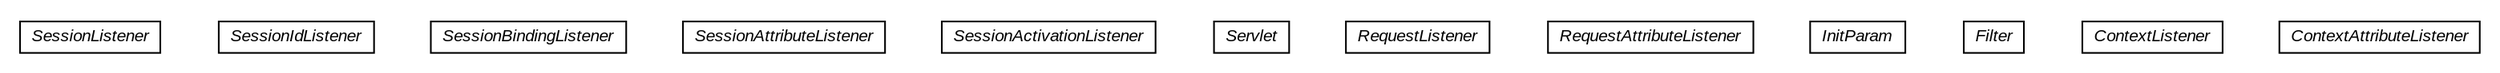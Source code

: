#!/usr/local/bin/dot
#
# Class diagram 
# Generated by UMLGraph version R5_6-24-gf6e263 (http://www.umlgraph.org/)
#

digraph G {
	edge [fontname="arial",fontsize=10,labelfontname="arial",labelfontsize=10];
	node [fontname="arial",fontsize=10,shape=plaintext];
	nodesep=0.25;
	ranksep=0.5;
	// org.gservlet.annotation.SessionListener
	c82 [label=<<table title="org.gservlet.annotation.SessionListener" border="0" cellborder="1" cellspacing="0" cellpadding="2" port="p" href="./SessionListener.html">
		<tr><td><table border="0" cellspacing="0" cellpadding="1">
<tr><td align="center" balign="center"><font face="arial italic"> SessionListener </font></td></tr>
		</table></td></tr>
		</table>>, URL="./SessionListener.html", fontname="arial", fontcolor="black", fontsize=10.0];
	// org.gservlet.annotation.SessionIdListener
	c83 [label=<<table title="org.gservlet.annotation.SessionIdListener" border="0" cellborder="1" cellspacing="0" cellpadding="2" port="p" href="./SessionIdListener.html">
		<tr><td><table border="0" cellspacing="0" cellpadding="1">
<tr><td align="center" balign="center"><font face="arial italic"> SessionIdListener </font></td></tr>
		</table></td></tr>
		</table>>, URL="./SessionIdListener.html", fontname="arial", fontcolor="black", fontsize=10.0];
	// org.gservlet.annotation.SessionBindingListener
	c84 [label=<<table title="org.gservlet.annotation.SessionBindingListener" border="0" cellborder="1" cellspacing="0" cellpadding="2" port="p" href="./SessionBindingListener.html">
		<tr><td><table border="0" cellspacing="0" cellpadding="1">
<tr><td align="center" balign="center"><font face="arial italic"> SessionBindingListener </font></td></tr>
		</table></td></tr>
		</table>>, URL="./SessionBindingListener.html", fontname="arial", fontcolor="black", fontsize=10.0];
	// org.gservlet.annotation.SessionAttributeListener
	c85 [label=<<table title="org.gservlet.annotation.SessionAttributeListener" border="0" cellborder="1" cellspacing="0" cellpadding="2" port="p" href="./SessionAttributeListener.html">
		<tr><td><table border="0" cellspacing="0" cellpadding="1">
<tr><td align="center" balign="center"><font face="arial italic"> SessionAttributeListener </font></td></tr>
		</table></td></tr>
		</table>>, URL="./SessionAttributeListener.html", fontname="arial", fontcolor="black", fontsize=10.0];
	// org.gservlet.annotation.SessionActivationListener
	c86 [label=<<table title="org.gservlet.annotation.SessionActivationListener" border="0" cellborder="1" cellspacing="0" cellpadding="2" port="p" href="./SessionActivationListener.html">
		<tr><td><table border="0" cellspacing="0" cellpadding="1">
<tr><td align="center" balign="center"><font face="arial italic"> SessionActivationListener </font></td></tr>
		</table></td></tr>
		</table>>, URL="./SessionActivationListener.html", fontname="arial", fontcolor="black", fontsize=10.0];
	// org.gservlet.annotation.Servlet
	c87 [label=<<table title="org.gservlet.annotation.Servlet" border="0" cellborder="1" cellspacing="0" cellpadding="2" port="p" href="./Servlet.html">
		<tr><td><table border="0" cellspacing="0" cellpadding="1">
<tr><td align="center" balign="center"><font face="arial italic"> Servlet </font></td></tr>
		</table></td></tr>
		</table>>, URL="./Servlet.html", fontname="arial", fontcolor="black", fontsize=10.0];
	// org.gservlet.annotation.RequestListener
	c88 [label=<<table title="org.gservlet.annotation.RequestListener" border="0" cellborder="1" cellspacing="0" cellpadding="2" port="p" href="./RequestListener.html">
		<tr><td><table border="0" cellspacing="0" cellpadding="1">
<tr><td align="center" balign="center"><font face="arial italic"> RequestListener </font></td></tr>
		</table></td></tr>
		</table>>, URL="./RequestListener.html", fontname="arial", fontcolor="black", fontsize=10.0];
	// org.gservlet.annotation.RequestAttributeListener
	c89 [label=<<table title="org.gservlet.annotation.RequestAttributeListener" border="0" cellborder="1" cellspacing="0" cellpadding="2" port="p" href="./RequestAttributeListener.html">
		<tr><td><table border="0" cellspacing="0" cellpadding="1">
<tr><td align="center" balign="center"><font face="arial italic"> RequestAttributeListener </font></td></tr>
		</table></td></tr>
		</table>>, URL="./RequestAttributeListener.html", fontname="arial", fontcolor="black", fontsize=10.0];
	// org.gservlet.annotation.InitParam
	c90 [label=<<table title="org.gservlet.annotation.InitParam" border="0" cellborder="1" cellspacing="0" cellpadding="2" port="p" href="./InitParam.html">
		<tr><td><table border="0" cellspacing="0" cellpadding="1">
<tr><td align="center" balign="center"><font face="arial italic"> InitParam </font></td></tr>
		</table></td></tr>
		</table>>, URL="./InitParam.html", fontname="arial", fontcolor="black", fontsize=10.0];
	// org.gservlet.annotation.Filter
	c91 [label=<<table title="org.gservlet.annotation.Filter" border="0" cellborder="1" cellspacing="0" cellpadding="2" port="p" href="./Filter.html">
		<tr><td><table border="0" cellspacing="0" cellpadding="1">
<tr><td align="center" balign="center"><font face="arial italic"> Filter </font></td></tr>
		</table></td></tr>
		</table>>, URL="./Filter.html", fontname="arial", fontcolor="black", fontsize=10.0];
	// org.gservlet.annotation.ContextListener
	c92 [label=<<table title="org.gservlet.annotation.ContextListener" border="0" cellborder="1" cellspacing="0" cellpadding="2" port="p" href="./ContextListener.html">
		<tr><td><table border="0" cellspacing="0" cellpadding="1">
<tr><td align="center" balign="center"><font face="arial italic"> ContextListener </font></td></tr>
		</table></td></tr>
		</table>>, URL="./ContextListener.html", fontname="arial", fontcolor="black", fontsize=10.0];
	// org.gservlet.annotation.ContextAttributeListener
	c93 [label=<<table title="org.gservlet.annotation.ContextAttributeListener" border="0" cellborder="1" cellspacing="0" cellpadding="2" port="p" href="./ContextAttributeListener.html">
		<tr><td><table border="0" cellspacing="0" cellpadding="1">
<tr><td align="center" balign="center"><font face="arial italic"> ContextAttributeListener </font></td></tr>
		</table></td></tr>
		</table>>, URL="./ContextAttributeListener.html", fontname="arial", fontcolor="black", fontsize=10.0];
}

